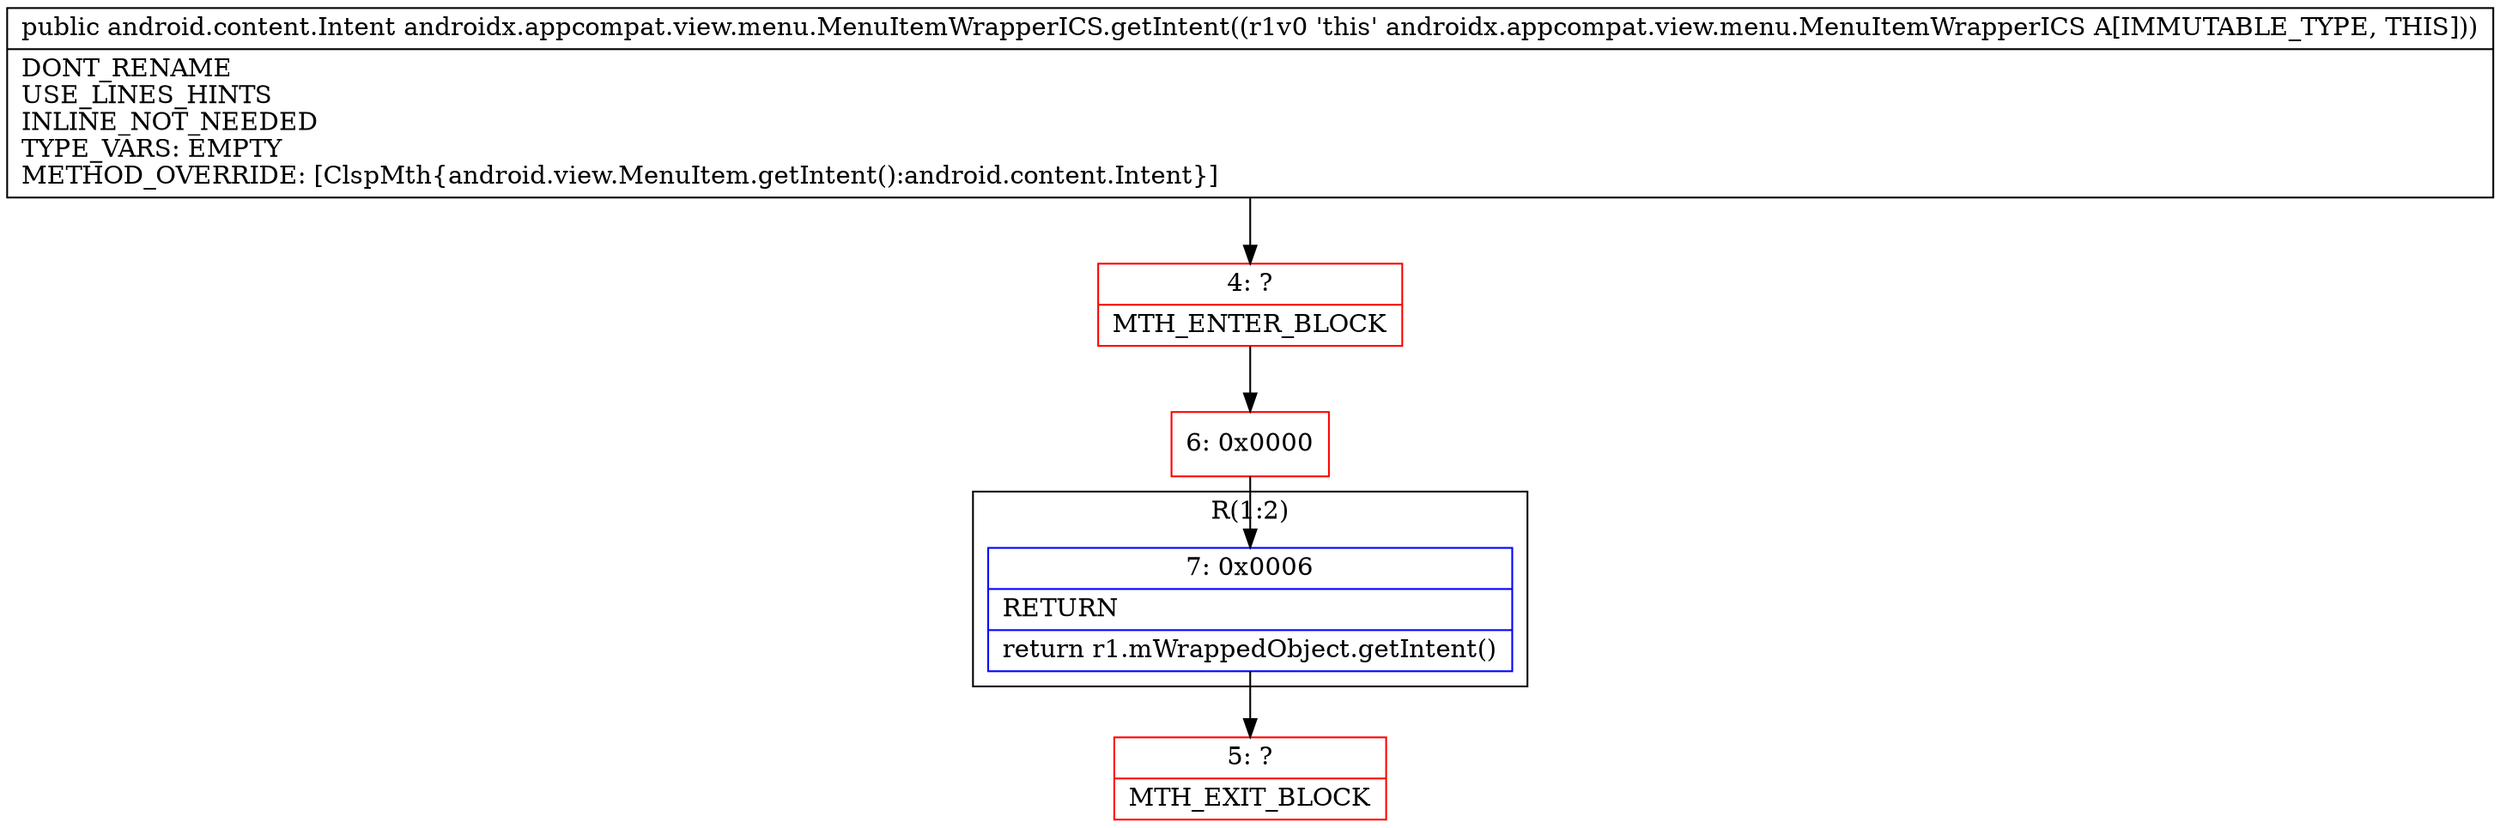 digraph "CFG forandroidx.appcompat.view.menu.MenuItemWrapperICS.getIntent()Landroid\/content\/Intent;" {
subgraph cluster_Region_2093920632 {
label = "R(1:2)";
node [shape=record,color=blue];
Node_7 [shape=record,label="{7\:\ 0x0006|RETURN\l|return r1.mWrappedObject.getIntent()\l}"];
}
Node_4 [shape=record,color=red,label="{4\:\ ?|MTH_ENTER_BLOCK\l}"];
Node_6 [shape=record,color=red,label="{6\:\ 0x0000}"];
Node_5 [shape=record,color=red,label="{5\:\ ?|MTH_EXIT_BLOCK\l}"];
MethodNode[shape=record,label="{public android.content.Intent androidx.appcompat.view.menu.MenuItemWrapperICS.getIntent((r1v0 'this' androidx.appcompat.view.menu.MenuItemWrapperICS A[IMMUTABLE_TYPE, THIS]))  | DONT_RENAME\lUSE_LINES_HINTS\lINLINE_NOT_NEEDED\lTYPE_VARS: EMPTY\lMETHOD_OVERRIDE: [ClspMth\{android.view.MenuItem.getIntent():android.content.Intent\}]\l}"];
MethodNode -> Node_4;Node_7 -> Node_5;
Node_4 -> Node_6;
Node_6 -> Node_7;
}


